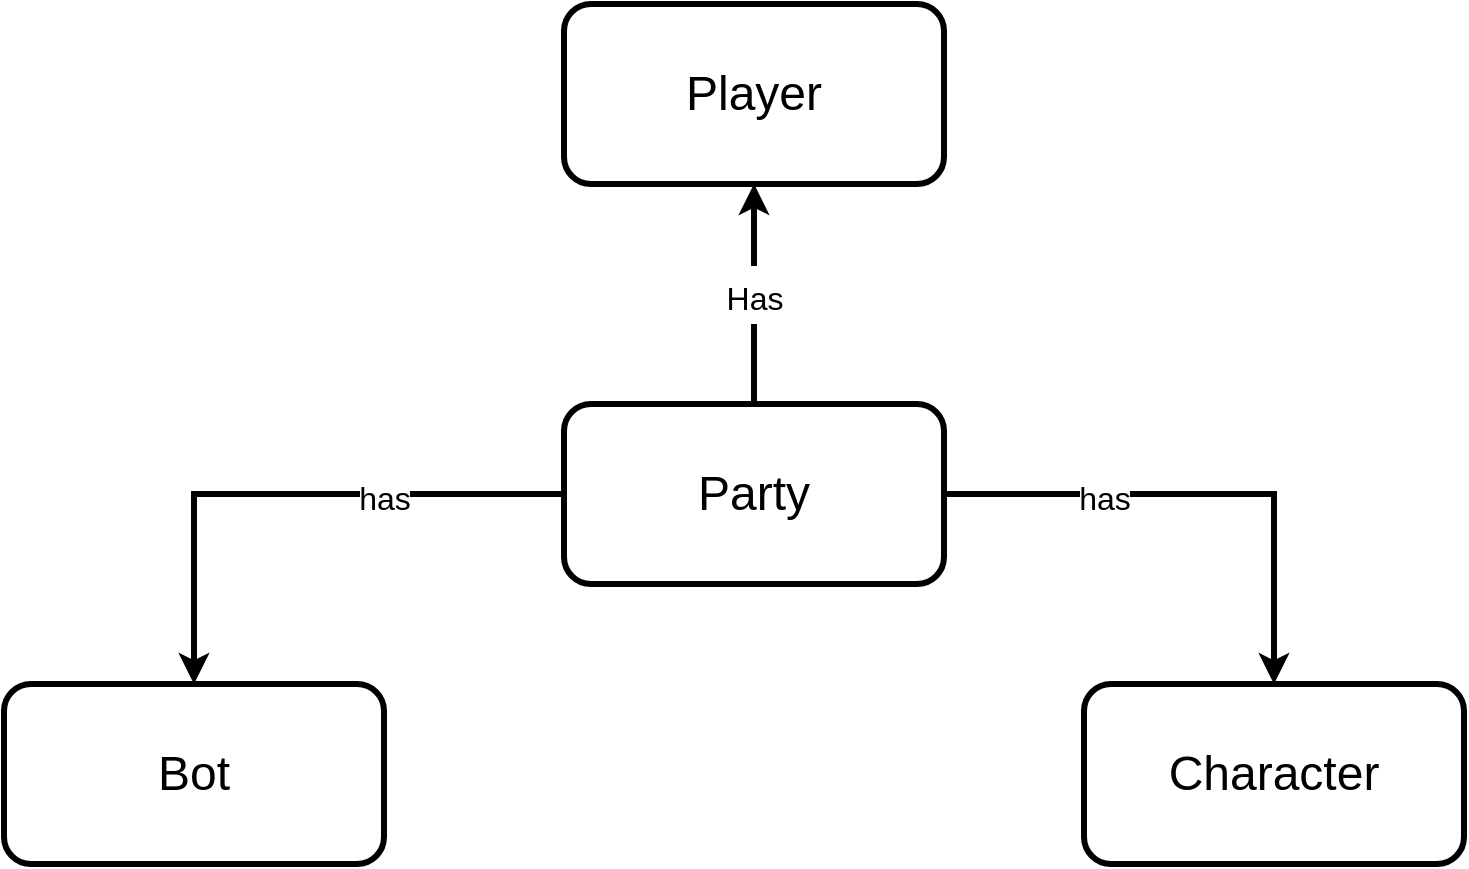 <mxfile version="17.0.0" type="github">
  <diagram id="5ow5-ysIlqhQGtX3be3K" name="Page-1">
    <mxGraphModel dx="1245" dy="443" grid="1" gridSize="10" guides="1" tooltips="1" connect="1" arrows="1" fold="1" page="1" pageScale="1" pageWidth="850" pageHeight="1100" math="0" shadow="0">
      <root>
        <mxCell id="0" />
        <mxCell id="1" parent="0" />
        <mxCell id="eH2wP4lTHA7Jf0H31MhD-1" value="&lt;font style=&quot;font-size: 16px&quot;&gt;Has&lt;/font&gt;" style="edgeStyle=orthogonalEdgeStyle;rounded=0;orthogonalLoop=1;jettySize=auto;html=1;exitX=0.5;exitY=0;exitDx=0;exitDy=0;entryX=0.5;entryY=1;entryDx=0;entryDy=0;fontSize=24;strokeWidth=3;" edge="1" parent="1" source="eH2wP4lTHA7Jf0H31MhD-4" target="eH2wP4lTHA7Jf0H31MhD-5">
          <mxGeometry relative="1" as="geometry">
            <Array as="points">
              <mxPoint x="305" y="160" />
              <mxPoint x="305" y="160" />
            </Array>
          </mxGeometry>
        </mxCell>
        <mxCell id="eH2wP4lTHA7Jf0H31MhD-2" value="&lt;font style=&quot;font-size: 16px&quot;&gt;has&lt;/font&gt;" style="edgeStyle=orthogonalEdgeStyle;rounded=0;orthogonalLoop=1;jettySize=auto;html=1;exitX=0;exitY=0.5;exitDx=0;exitDy=0;entryX=0.5;entryY=0;entryDx=0;entryDy=0;fontSize=24;strokeWidth=3;" edge="1" parent="1" source="eH2wP4lTHA7Jf0H31MhD-4" target="eH2wP4lTHA7Jf0H31MhD-6">
          <mxGeometry x="-0.357" relative="1" as="geometry">
            <mxPoint as="offset" />
          </mxGeometry>
        </mxCell>
        <mxCell id="eH2wP4lTHA7Jf0H31MhD-3" value="&lt;font style=&quot;font-size: 16px&quot;&gt;has&lt;/font&gt;" style="edgeStyle=orthogonalEdgeStyle;rounded=0;orthogonalLoop=1;jettySize=auto;html=1;exitX=1;exitY=0.5;exitDx=0;exitDy=0;entryX=0.5;entryY=0;entryDx=0;entryDy=0;fontSize=24;strokeWidth=3;" edge="1" parent="1" source="eH2wP4lTHA7Jf0H31MhD-4" target="eH2wP4lTHA7Jf0H31MhD-7">
          <mxGeometry x="-0.385" relative="1" as="geometry">
            <mxPoint as="offset" />
          </mxGeometry>
        </mxCell>
        <mxCell id="eH2wP4lTHA7Jf0H31MhD-4" value="&lt;font style=&quot;font-size: 24px&quot;&gt;Party&lt;/font&gt;" style="rounded=1;whiteSpace=wrap;html=1;strokeWidth=3;" vertex="1" parent="1">
          <mxGeometry x="210" y="210" width="190" height="90" as="geometry" />
        </mxCell>
        <mxCell id="eH2wP4lTHA7Jf0H31MhD-5" value="&lt;font style=&quot;font-size: 24px&quot;&gt;Player&lt;/font&gt;" style="rounded=1;whiteSpace=wrap;html=1;strokeWidth=3;" vertex="1" parent="1">
          <mxGeometry x="210" y="10" width="190" height="90" as="geometry" />
        </mxCell>
        <mxCell id="eH2wP4lTHA7Jf0H31MhD-6" value="&lt;font style=&quot;font-size: 24px&quot;&gt;Bot&lt;br&gt;&lt;/font&gt;" style="rounded=1;whiteSpace=wrap;html=1;strokeWidth=3;" vertex="1" parent="1">
          <mxGeometry x="-70" y="350" width="190" height="90" as="geometry" />
        </mxCell>
        <mxCell id="eH2wP4lTHA7Jf0H31MhD-7" value="&lt;font style=&quot;font-size: 24px&quot;&gt;Character&lt;/font&gt;" style="rounded=1;whiteSpace=wrap;html=1;strokeWidth=3;" vertex="1" parent="1">
          <mxGeometry x="470" y="350" width="190" height="90" as="geometry" />
        </mxCell>
      </root>
    </mxGraphModel>
  </diagram>
</mxfile>
